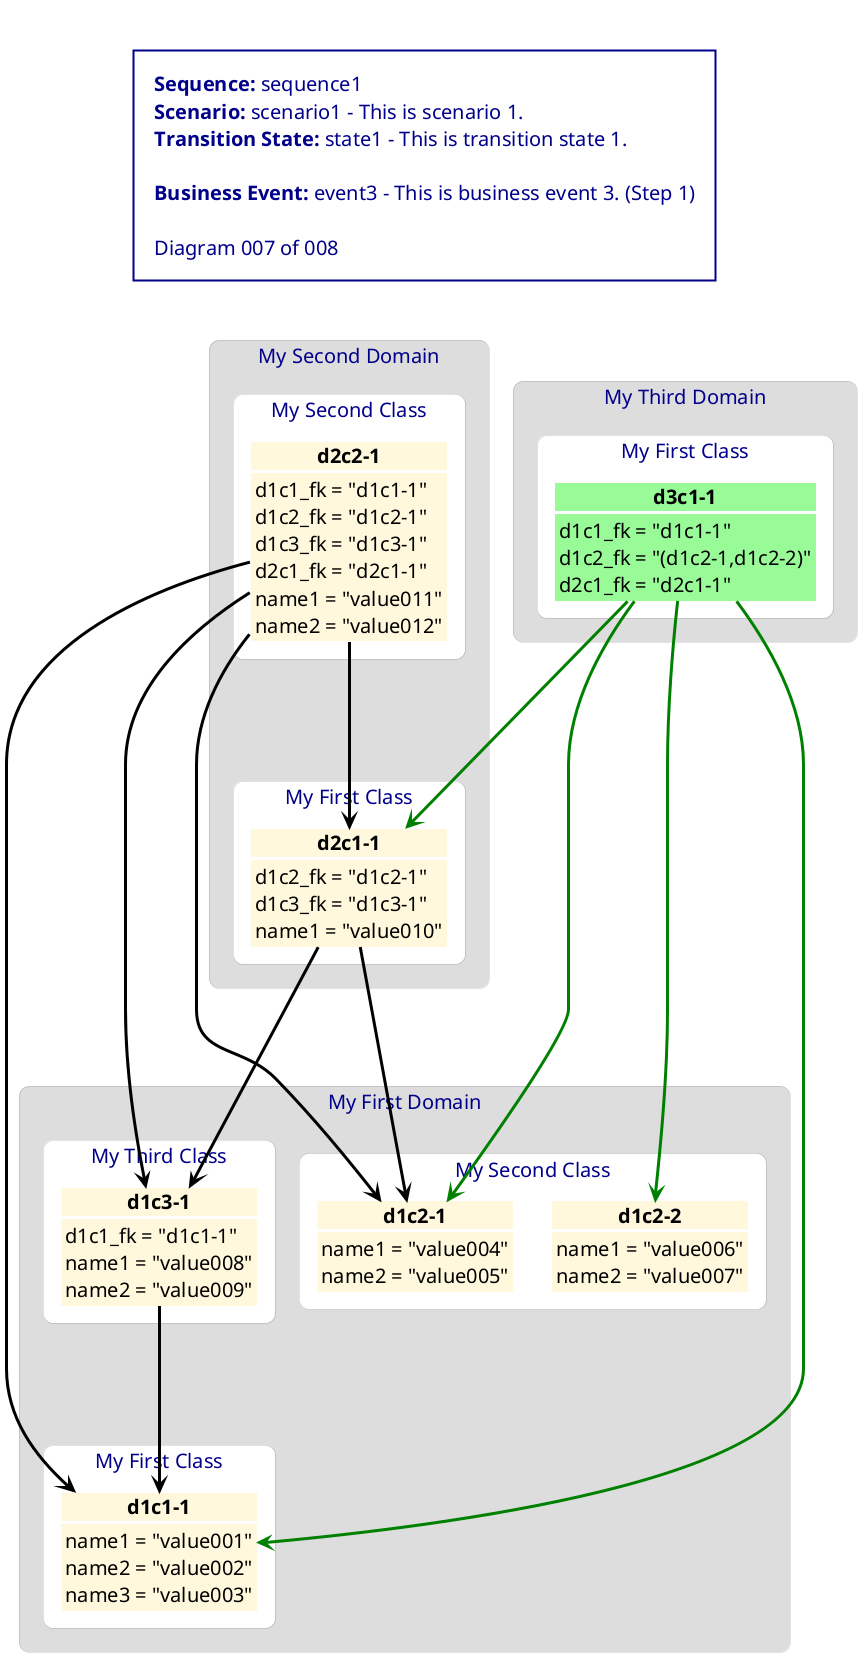 @startuml sequence1_scenario1_state1_007_event3_001

<style>
    Shadowing false
    Rectangle {
        BackgroundColor white
        FontColor black
        FontSize 18
        FontStyle bold
        HorizontalAlignment left
        LineThickness 0
        RoundCorner 20
    }
    Object {
        BackgroundColor white
        FontColor white
        FontSize 20
        FontStyle normal
        HorizontalAlignment left
        LineColor white
        LineThickness 3
        RoundCorner 20
    }
    Arrow {
        LineThickness 3
        LineColor black
    }
    Title {
        BackgroundColor white
        FontColor darkblue
        FontSize 20
        FontStyle normal
        HorizontalAlignment left
        LineColor darkblue
        LineThickness 2
        Margin 50
        Padding 20
    }
</style>

title <b>Sequence:</b> sequence1\n<b>Scenario:</b> scenario1 - This is scenario 1.\n<b>Transition State:</b> state1 - This is transition state 1.\n\n<b>Business Event:</b> event3 - This is business event 3. (Step 1)\n\nDiagram 007 of 008

rectangle "My First Domain" as domain1 #DDDDDD {
    rectangle "My First Class" as domain1_class1 #white {
        object "<color:black><b>d1c1-1</b></color>" as domain1_class1_d1c1_1 #cornsilk {
            <color:black>name1 = "value001"</color>
            <color:black>name2 = "value002"</color>
            <color:black>name3 = "value003"</color>
        }
    }
    rectangle "My Second Class" as domain1_class2 #white {
        object "<color:black><b>d1c2-1</b></color>" as domain1_class2_d1c2_1 #cornsilk {
            <color:black>name1 = "value004"</color>
            <color:black>name2 = "value005"</color>
        }
        object "<color:black><b>d1c2-2</b></color>" as domain1_class2_d1c2_2 #cornsilk {
            <color:black>name1 = "value006"</color>
            <color:black>name2 = "value007"</color>
        }
   }
    rectangle "My Third Class" as domain1_class3 #white {
        object "<color:black><b>d1c3-1</b></color>" as domain1_class3_d1c3_1 #cornsilk {
            <color:black>d1c1_fk = "d1c1-1"</color>
            <color:black>name1 = "value008"</color>
            <color:black>name2 = "value009"</color>
        }
    }
}
rectangle "My Second Domain" as domain2 #DDDDDD {
    rectangle "My First Class" as domain2_class1 #white {
        object "<color:black><b>d2c1-1</b></color>" as domain2_class1_d2c1_1 #cornsilk {
            <color:black>d1c2_fk = "d1c2-1"</color>
            <color:black>d1c3_fk = "d1c3-1"</color>
            <color:black>name1 = "value010"</color>
        }
    }
    rectangle "My Second Class" as domain2_class2 #white {
        object "<color:black><b>d2c2-1</b></color>" as domain2_class2_d2c2_1 #cornsilk {
            <color:black>d1c1_fk = "d1c1-1"</color>
            <color:black>d1c2_fk = "d1c2-1"</color>
            <color:black>d1c3_fk = "d1c3-1"</color>
            <color:black>d2c1_fk = "d2c1-1"</color>
            <color:black>name1 = "value011"</color>
            <color:black>name2 = "value012"</color>
        }
    }
}
rectangle "My Third Domain" as domain3 #DDDDDD {
    rectangle "My First Class" as domain3_class1 #white {
        object "<color:black><b>d3c1-1</b></color>" as domain3_class1_d3c1_1 #palegreen {
            <color:black>d1c1_fk = "d1c1-1"</color>
            <color:black>d1c2_fk = "(d1c2-1,d1c2-2)"</color>
            <color:black>d2c1_fk = "d2c1-1"</color>
        }
    }
}

domain1_class3_d1c3_1 ----> domain1_class1_d1c1_1
domain2_class1_d2c1_1 ----> domain1_class2_d1c2_1
domain2_class1_d2c1_1 ----> domain1_class3_d1c3_1
domain2_class2_d2c2_1 ----> domain1_class1_d1c1_1
domain2_class2_d2c2_1 ----> domain1_class2_d1c2_1
domain2_class2_d2c2_1 ----> domain1_class3_d1c3_1
domain2_class2_d2c2_1 ----> domain2_class1_d2c1_1
domain3_class1_d3c1_1 ----> domain1_class1_d1c1_1 #green
domain3_class1_d3c1_1 ----> domain1_class2_d1c2_1 #green
domain3_class1_d3c1_1 ----> domain1_class2_d1c2_2 #green
domain3_class1_d3c1_1 ----> domain2_class1_d2c1_1 #green

@enduml
